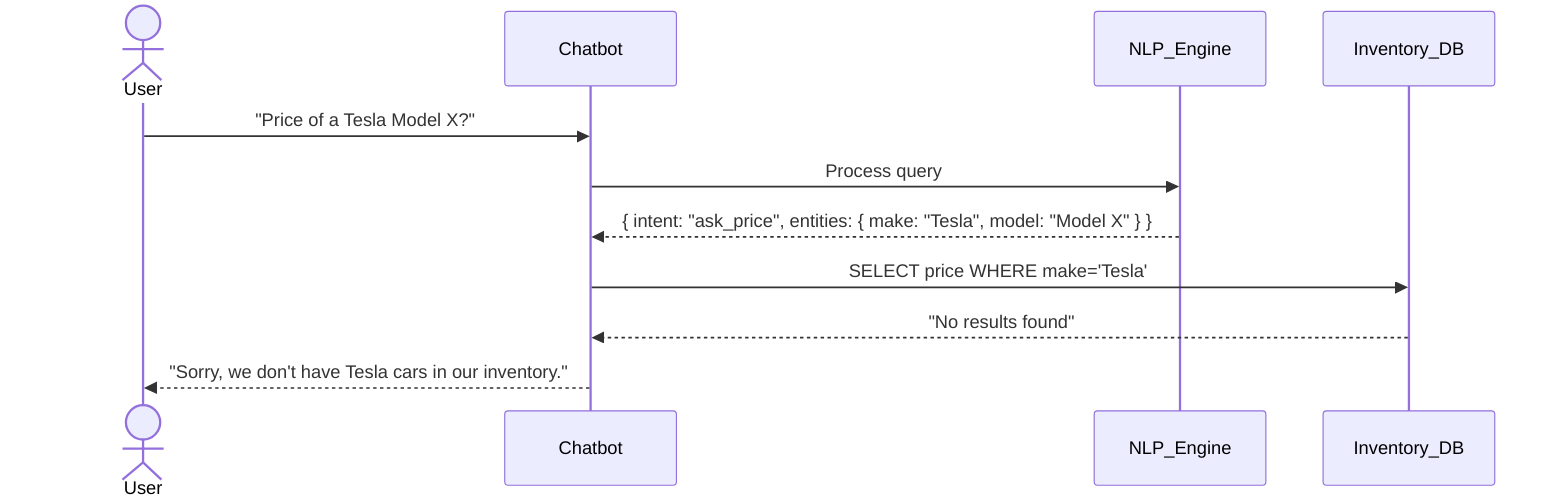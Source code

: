 sequenceDiagram
    actor User
    participant Chatbot
    participant NLP_Engine
    participant Inventory_DB

    User ->> Chatbot: "Price of a Tesla Model X?"
    Chatbot ->> NLP_Engine: Process query
    NLP_Engine -->> Chatbot: { intent: "ask_price", entities: { make: "Tesla", model: "Model X" } }
    Chatbot ->> Inventory_DB: SELECT price WHERE make='Tesla'
    Inventory_DB -->> Chatbot: "No results found"
    Chatbot -->> User: "Sorry, we don't have Tesla cars in our inventory."